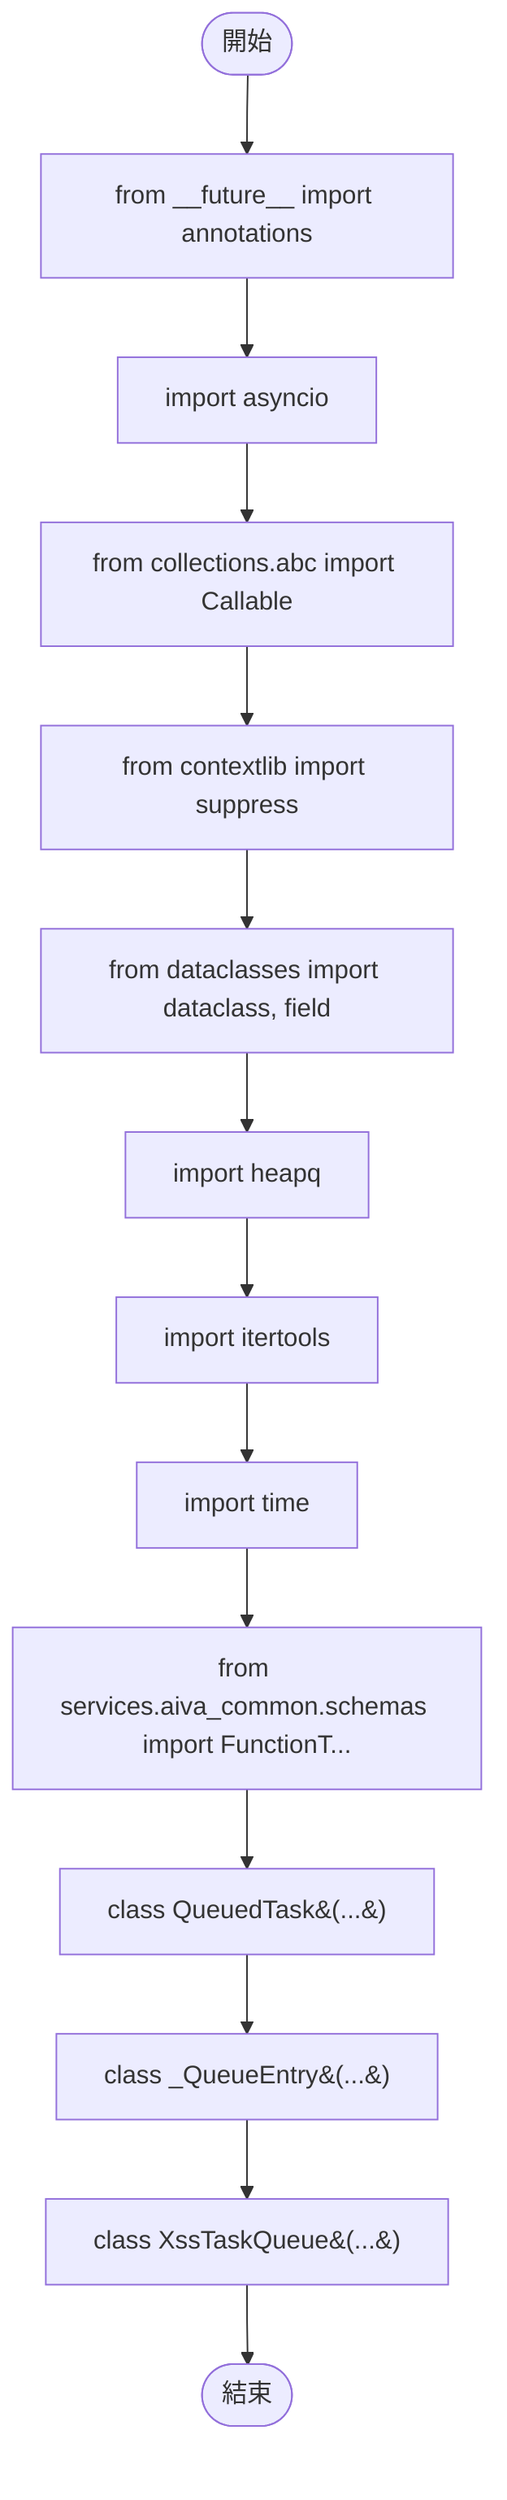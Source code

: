 flowchart TB
    n1([開始])
    n2([結束])
    n3[from __future__ import annotations]
    n4[import asyncio]
    n5[from collections.abc import Callable]
    n6[from contextlib import suppress]
    n7[from dataclasses import dataclass, field]
    n8[import heapq]
    n9[import itertools]
    n10[import time]
    n11[from services.aiva_common.schemas import FunctionT...]
    n12[class QueuedTask&#40;...&#41;]
    n13[class _QueueEntry&#40;...&#41;]
    n14[class XssTaskQueue&#40;...&#41;]
    n1 --> n3
    n3 --> n4
    n4 --> n5
    n5 --> n6
    n6 --> n7
    n7 --> n8
    n8 --> n9
    n9 --> n10
    n10 --> n11
    n11 --> n12
    n12 --> n13
    n13 --> n14
    n14 --> n2